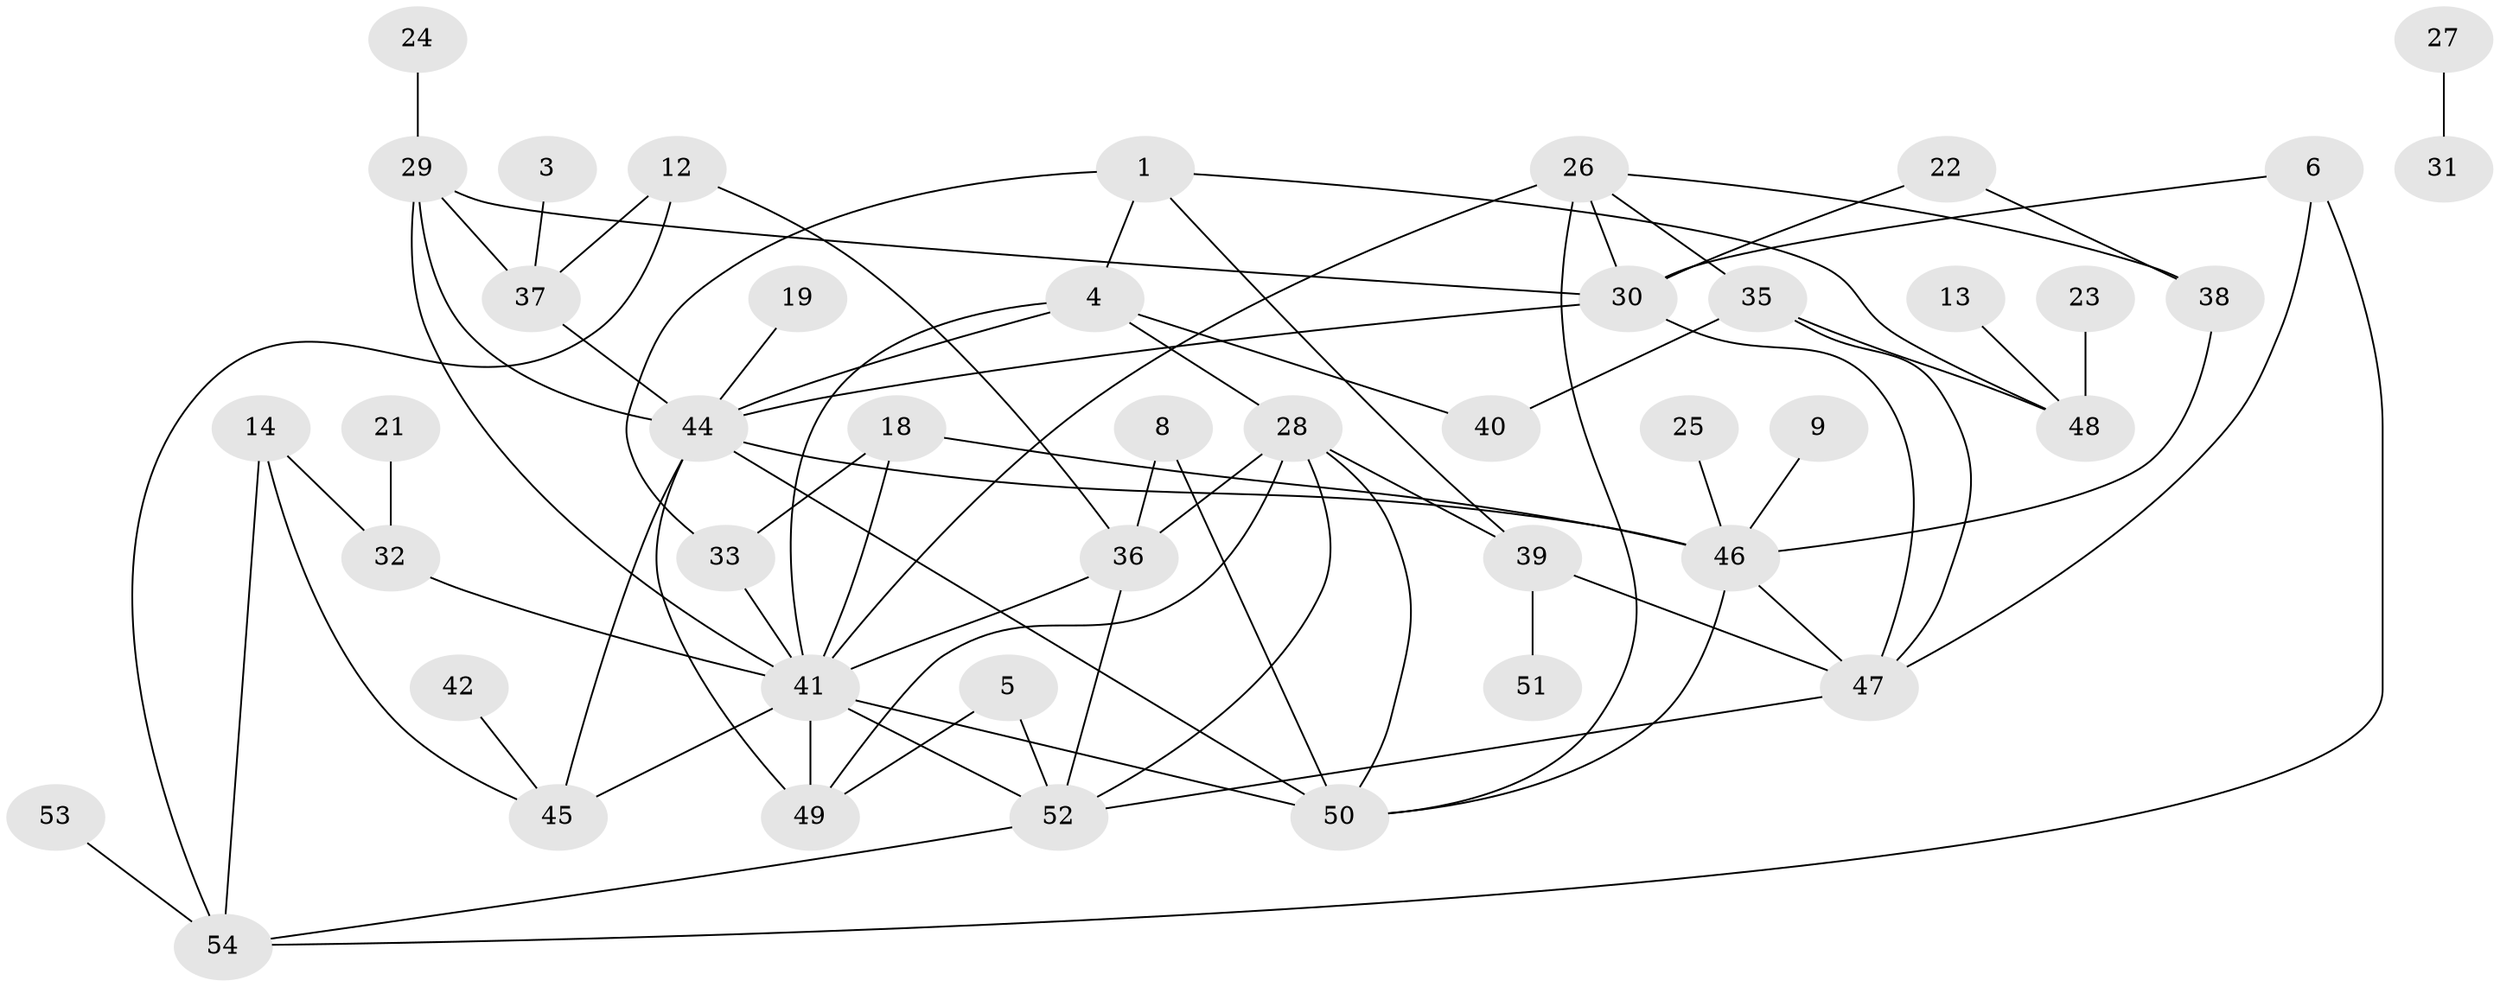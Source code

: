 // original degree distribution, {4: 0.1388888888888889, 7: 0.027777777777777776, 2: 0.25, 3: 0.23148148148148148, 5: 0.06481481481481481, 6: 0.018518518518518517, 0: 0.09259259259259259, 1: 0.17592592592592593}
// Generated by graph-tools (version 1.1) at 2025/49/03/09/25 03:49:08]
// undirected, 44 vertices, 76 edges
graph export_dot {
graph [start="1"]
  node [color=gray90,style=filled];
  1;
  3;
  4;
  5;
  6;
  8;
  9;
  12;
  13;
  14;
  18;
  19;
  21;
  22;
  23;
  24;
  25;
  26;
  27;
  28;
  29;
  30;
  31;
  32;
  33;
  35;
  36;
  37;
  38;
  39;
  40;
  41;
  42;
  44;
  45;
  46;
  47;
  48;
  49;
  50;
  51;
  52;
  53;
  54;
  1 -- 4 [weight=1.0];
  1 -- 33 [weight=1.0];
  1 -- 39 [weight=1.0];
  1 -- 48 [weight=1.0];
  3 -- 37 [weight=1.0];
  4 -- 28 [weight=2.0];
  4 -- 40 [weight=1.0];
  4 -- 41 [weight=1.0];
  4 -- 44 [weight=1.0];
  5 -- 49 [weight=1.0];
  5 -- 52 [weight=1.0];
  6 -- 30 [weight=1.0];
  6 -- 47 [weight=1.0];
  6 -- 54 [weight=1.0];
  8 -- 36 [weight=1.0];
  8 -- 50 [weight=1.0];
  9 -- 46 [weight=1.0];
  12 -- 36 [weight=1.0];
  12 -- 37 [weight=1.0];
  12 -- 54 [weight=1.0];
  13 -- 48 [weight=1.0];
  14 -- 32 [weight=1.0];
  14 -- 45 [weight=1.0];
  14 -- 54 [weight=1.0];
  18 -- 33 [weight=1.0];
  18 -- 41 [weight=1.0];
  18 -- 46 [weight=1.0];
  19 -- 44 [weight=1.0];
  21 -- 32 [weight=1.0];
  22 -- 30 [weight=1.0];
  22 -- 38 [weight=1.0];
  23 -- 48 [weight=1.0];
  24 -- 29 [weight=1.0];
  25 -- 46 [weight=1.0];
  26 -- 30 [weight=1.0];
  26 -- 35 [weight=1.0];
  26 -- 38 [weight=1.0];
  26 -- 41 [weight=2.0];
  26 -- 50 [weight=1.0];
  27 -- 31 [weight=1.0];
  28 -- 36 [weight=1.0];
  28 -- 39 [weight=1.0];
  28 -- 49 [weight=1.0];
  28 -- 50 [weight=1.0];
  28 -- 52 [weight=1.0];
  29 -- 30 [weight=1.0];
  29 -- 37 [weight=1.0];
  29 -- 41 [weight=1.0];
  29 -- 44 [weight=1.0];
  30 -- 44 [weight=1.0];
  30 -- 47 [weight=1.0];
  32 -- 41 [weight=1.0];
  33 -- 41 [weight=1.0];
  35 -- 40 [weight=1.0];
  35 -- 47 [weight=1.0];
  35 -- 48 [weight=1.0];
  36 -- 41 [weight=1.0];
  36 -- 52 [weight=1.0];
  37 -- 44 [weight=1.0];
  38 -- 46 [weight=1.0];
  39 -- 47 [weight=1.0];
  39 -- 51 [weight=1.0];
  41 -- 45 [weight=2.0];
  41 -- 49 [weight=3.0];
  41 -- 50 [weight=1.0];
  41 -- 52 [weight=1.0];
  42 -- 45 [weight=1.0];
  44 -- 45 [weight=1.0];
  44 -- 46 [weight=1.0];
  44 -- 49 [weight=1.0];
  44 -- 50 [weight=1.0];
  46 -- 47 [weight=1.0];
  46 -- 50 [weight=1.0];
  47 -- 52 [weight=1.0];
  52 -- 54 [weight=1.0];
  53 -- 54 [weight=1.0];
}

